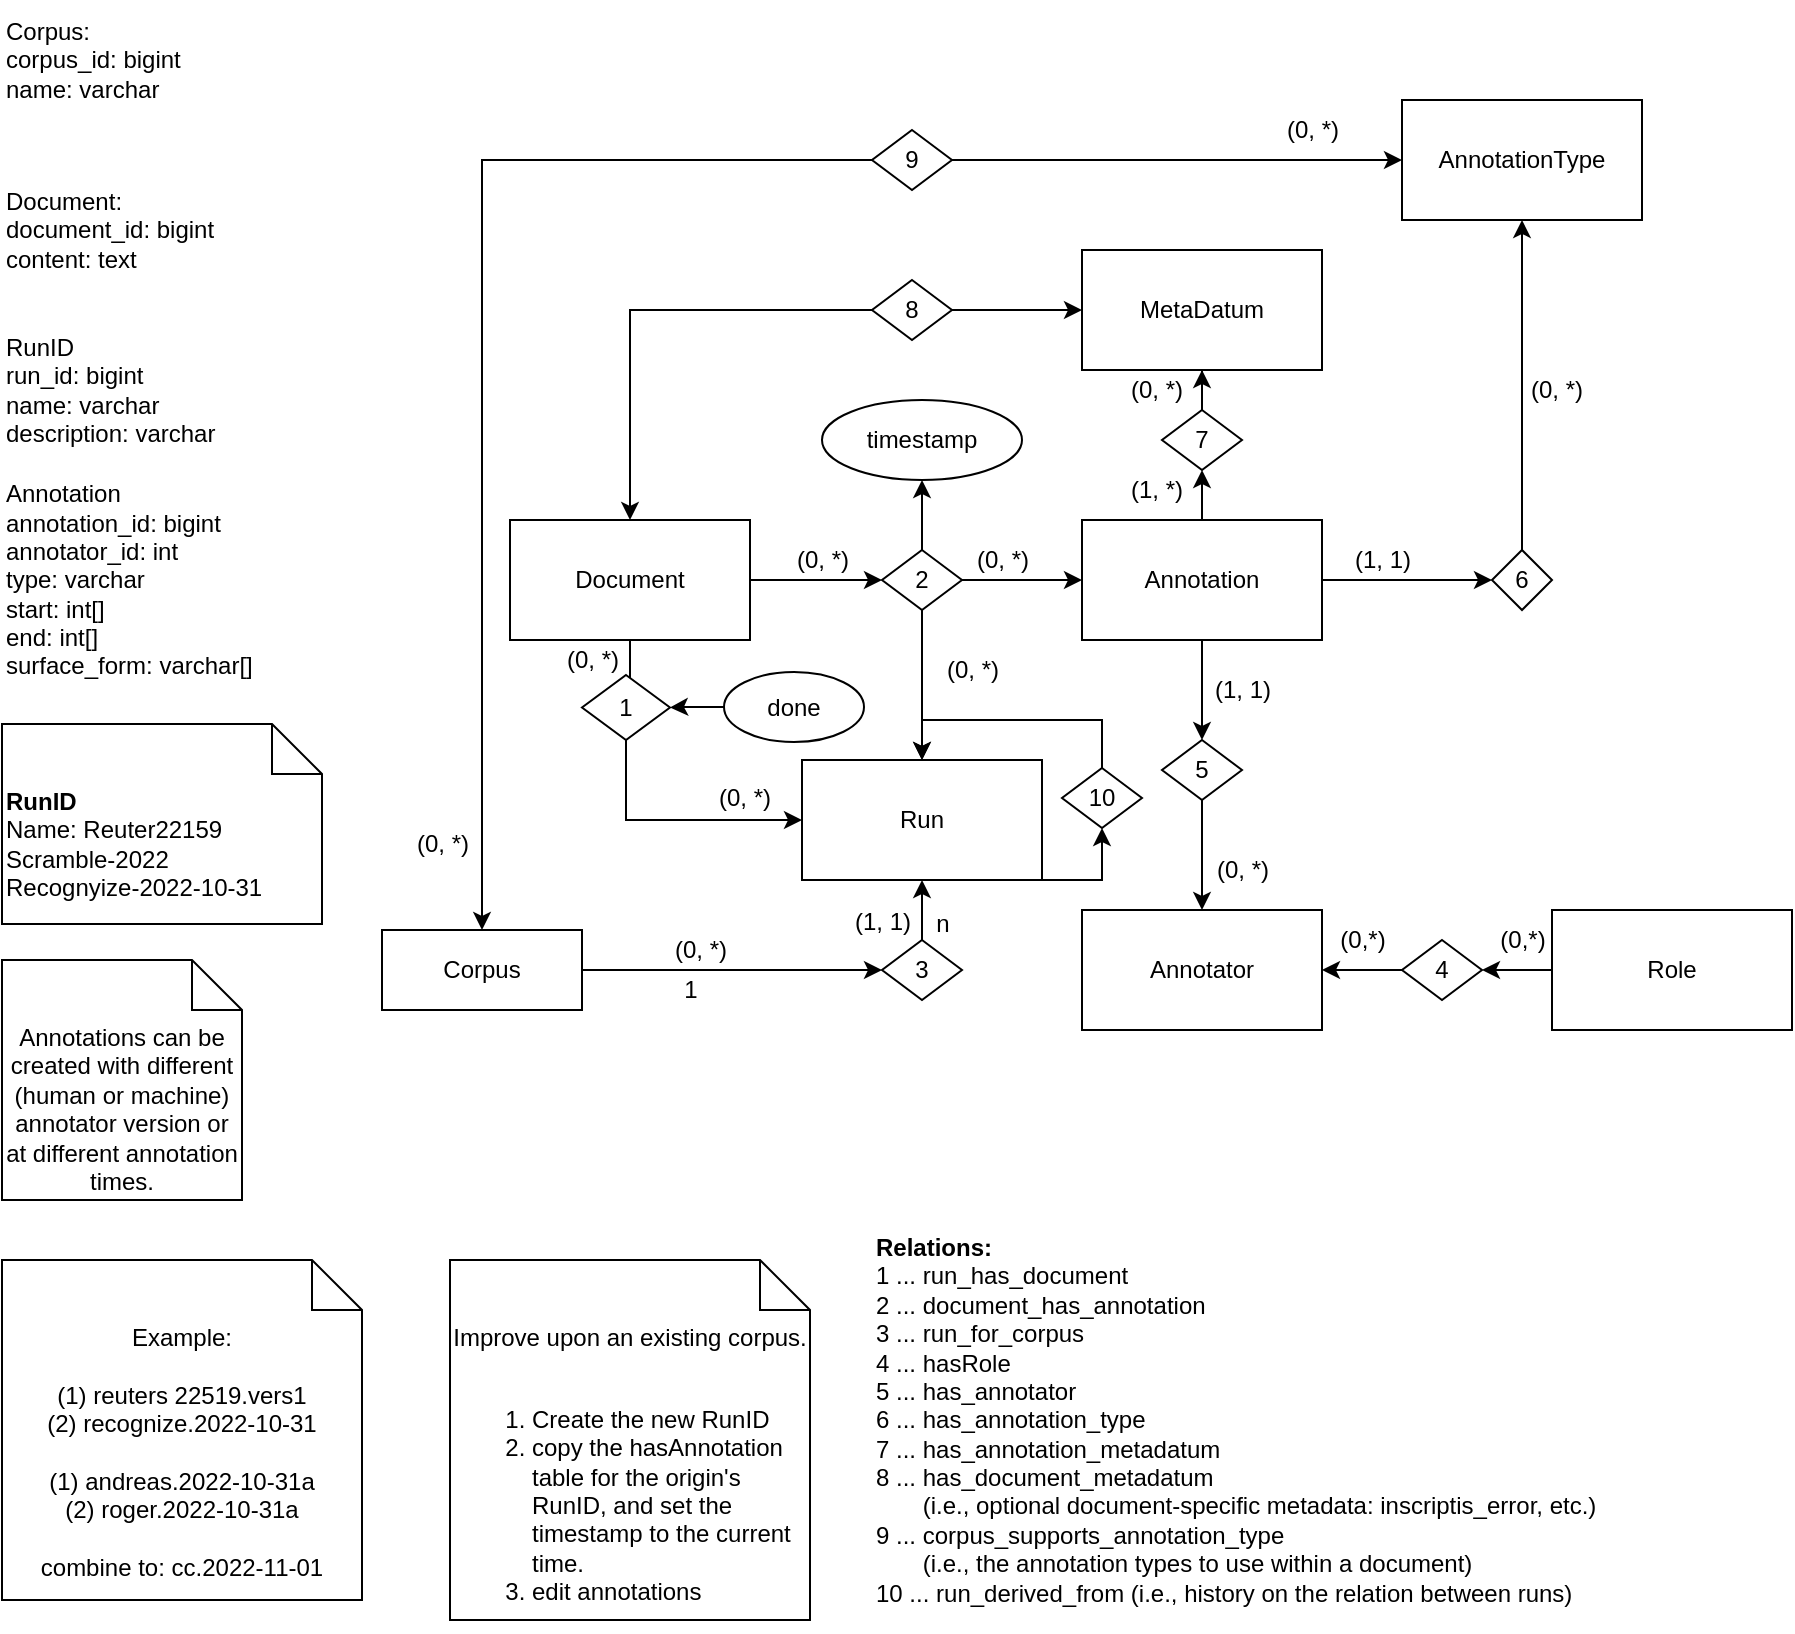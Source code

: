 <mxfile version="20.5.1" type="google"><diagram id="q8RkvbPcFkOebbNHtugP" name="ER"><mxGraphModel grid="1" page="1" gridSize="10" guides="1" tooltips="1" connect="1" arrows="1" fold="1" pageScale="1" pageWidth="827" pageHeight="1169" math="0" shadow="0"><root><mxCell id="0"/><mxCell id="1" parent="0"/><mxCell id="juf0sgVIauz24_Lu1e7S-22" style="edgeStyle=orthogonalEdgeStyle;rounded=0;orthogonalLoop=1;jettySize=auto;html=1;entryX=0;entryY=0.5;entryDx=0;entryDy=0;" edge="1" parent="1" source="hPLYDYC5pgLmwxKtNlWM-12" target="juf0sgVIauz24_Lu1e7S-21"><mxGeometry relative="1" as="geometry"/></mxCell><mxCell id="hPLYDYC5pgLmwxKtNlWM-12" value="Corpus&lt;br&gt;" style="whiteSpace=wrap;html=1;align=center;" vertex="1" parent="1"><mxGeometry x="200" y="625" width="100" height="40" as="geometry"/></mxCell><mxCell id="hPLYDYC5pgLmwxKtNlWM-18" value="" style="edgeStyle=orthogonalEdgeStyle;rounded=0;orthogonalLoop=1;jettySize=auto;html=1;" edge="1" parent="1" source="hPLYDYC5pgLmwxKtNlWM-15" target="hPLYDYC5pgLmwxKtNlWM-17"><mxGeometry relative="1" as="geometry"/></mxCell><mxCell id="juf0sgVIauz24_Lu1e7S-19" style="edgeStyle=orthogonalEdgeStyle;rounded=0;orthogonalLoop=1;jettySize=auto;html=1;entryX=0.5;entryY=0;entryDx=0;entryDy=0;" edge="1" parent="1" source="hPLYDYC5pgLmwxKtNlWM-15" target="juf0sgVIauz24_Lu1e7S-18"><mxGeometry relative="1" as="geometry"/></mxCell><mxCell id="hPLYDYC5pgLmwxKtNlWM-15" value="Document" style="whiteSpace=wrap;html=1;" vertex="1" parent="1"><mxGeometry x="264" y="420" width="120" height="60" as="geometry"/></mxCell><mxCell id="hPLYDYC5pgLmwxKtNlWM-20" value="" style="edgeStyle=orthogonalEdgeStyle;rounded=0;orthogonalLoop=1;jettySize=auto;html=1;" edge="1" parent="1" source="hPLYDYC5pgLmwxKtNlWM-17" target="hPLYDYC5pgLmwxKtNlWM-19"><mxGeometry relative="1" as="geometry"/></mxCell><mxCell id="hPLYDYC5pgLmwxKtNlWM-29" value="" style="edgeStyle=orthogonalEdgeStyle;rounded=0;orthogonalLoop=1;jettySize=auto;html=1;" edge="1" parent="1" source="hPLYDYC5pgLmwxKtNlWM-17" target="hPLYDYC5pgLmwxKtNlWM-28"><mxGeometry relative="1" as="geometry"/></mxCell><mxCell id="tPzeS2WBJ2XQtxz-5-4C-5" value="" style="edgeStyle=orthogonalEdgeStyle;rounded=0;orthogonalLoop=1;jettySize=auto;html=1;" edge="1" parent="1" source="hPLYDYC5pgLmwxKtNlWM-17" target="tPzeS2WBJ2XQtxz-5-4C-4"><mxGeometry relative="1" as="geometry"/></mxCell><mxCell id="hPLYDYC5pgLmwxKtNlWM-17" value="2" style="rhombus;whiteSpace=wrap;html=1;" vertex="1" parent="1"><mxGeometry x="450" y="435" width="40" height="30" as="geometry"/></mxCell><mxCell id="tPzeS2WBJ2XQtxz-5-4C-21" value="" style="edgeStyle=orthogonalEdgeStyle;rounded=0;orthogonalLoop=1;jettySize=auto;html=1;" edge="1" parent="1" source="hPLYDYC5pgLmwxKtNlWM-19" target="tPzeS2WBJ2XQtxz-5-4C-20"><mxGeometry relative="1" as="geometry"/></mxCell><mxCell id="tPzeS2WBJ2XQtxz-5-4C-27" value="" style="edgeStyle=orthogonalEdgeStyle;rounded=0;orthogonalLoop=1;jettySize=auto;html=1;" edge="1" parent="1" source="hPLYDYC5pgLmwxKtNlWM-19" target="tPzeS2WBJ2XQtxz-5-4C-26"><mxGeometry relative="1" as="geometry"/></mxCell><mxCell id="juf0sgVIauz24_Lu1e7S-26" style="edgeStyle=orthogonalEdgeStyle;rounded=0;orthogonalLoop=1;jettySize=auto;html=1;" edge="1" parent="1" source="hPLYDYC5pgLmwxKtNlWM-19" target="g6XYWSgbQnx5H3V0y-4p-10"><mxGeometry relative="1" as="geometry"/></mxCell><mxCell id="hPLYDYC5pgLmwxKtNlWM-19" value="Annotation" style="whiteSpace=wrap;html=1;" vertex="1" parent="1"><mxGeometry x="550" y="420" width="120" height="60" as="geometry"/></mxCell><mxCell id="hPLYDYC5pgLmwxKtNlWM-21" style="edgeStyle=orthogonalEdgeStyle;rounded=0;orthogonalLoop=1;jettySize=auto;html=1;exitX=0.5;exitY=1;exitDx=0;exitDy=0;" edge="1" parent="1" source="hPLYDYC5pgLmwxKtNlWM-19" target="hPLYDYC5pgLmwxKtNlWM-19"><mxGeometry relative="1" as="geometry"/></mxCell><mxCell id="hPLYDYC5pgLmwxKtNlWM-24" value="Corpus:&lt;br&gt;corpus_id: bigint&lt;br&gt;name: varchar" style="text;html=1;align=left;verticalAlign=middle;resizable=0;points=[];autosize=1;strokeColor=none;fillColor=none;" vertex="1" parent="1"><mxGeometry x="10" y="160" width="110" height="60" as="geometry"/></mxCell><mxCell id="hPLYDYC5pgLmwxKtNlWM-25" value="Document:&lt;br&gt;document_id: bigint&lt;br&gt;content: text" style="text;html=1;align=left;verticalAlign=middle;resizable=0;points=[];autosize=1;strokeColor=none;fillColor=none;" vertex="1" parent="1"><mxGeometry x="10" y="245" width="130" height="60" as="geometry"/></mxCell><mxCell id="juf0sgVIauz24_Lu1e7S-52" style="edgeStyle=orthogonalEdgeStyle;rounded=0;orthogonalLoop=1;jettySize=auto;html=1;entryX=0.5;entryY=1;entryDx=0;entryDy=0;exitX=1;exitY=1;exitDx=0;exitDy=0;" edge="1" parent="1" source="hPLYDYC5pgLmwxKtNlWM-28" target="juf0sgVIauz24_Lu1e7S-51"><mxGeometry relative="1" as="geometry"/></mxCell><mxCell id="hPLYDYC5pgLmwxKtNlWM-28" value="Run" style="whiteSpace=wrap;html=1;" vertex="1" parent="1"><mxGeometry x="410" y="540" width="120" height="60" as="geometry"/></mxCell><mxCell id="hPLYDYC5pgLmwxKtNlWM-30" value="RunID&lt;br&gt;run_id: bigint&lt;br&gt;name: varchar&lt;br&gt;description: varchar" style="text;html=1;align=left;verticalAlign=middle;resizable=0;points=[];autosize=1;strokeColor=none;fillColor=none;" vertex="1" parent="1"><mxGeometry x="10" y="320" width="130" height="70" as="geometry"/></mxCell><mxCell id="hPLYDYC5pgLmwxKtNlWM-31" value="Annotations can be created with different (human or machine) annotator version or at different annotation times." style="shape=note2;boundedLbl=1;whiteSpace=wrap;html=1;size=25;verticalAlign=top;align=center;" vertex="1" parent="1"><mxGeometry x="10" y="640" width="120" height="120" as="geometry"/></mxCell><mxCell id="hPLYDYC5pgLmwxKtNlWM-32" value="&lt;b&gt;Relations:&lt;/b&gt;&lt;br&gt;1 ... run_has_document&lt;br&gt;2 ... document_has_annotation&lt;br&gt;3 ... run_for_corpus&lt;br&gt;4 ... hasRole&lt;br&gt;5 ... has_annotator&lt;br&gt;6 ... has_annotation_type&lt;br&gt;7 ... has_annotation_metadatum&lt;br&gt;8 ... has_document_metadatum &lt;br&gt;&amp;nbsp; &amp;nbsp; &amp;nbsp; &amp;nbsp;(i.e., optional document-specific metadata: inscriptis_error, etc.)&lt;br&gt;9 ... corpus_supports_annotation_type &lt;br&gt;&amp;nbsp; &amp;nbsp; &amp;nbsp; &amp;nbsp;(i.e., the annotation types to use within a document)&lt;br&gt;10 ... run_derived_from (i.e., history on the relation between runs)" style="text;html=1;align=left;verticalAlign=middle;resizable=0;points=[];autosize=1;strokeColor=none;fillColor=none;" vertex="1" parent="1"><mxGeometry x="445" y="770" width="380" height="200" as="geometry"/></mxCell><mxCell id="hPLYDYC5pgLmwxKtNlWM-44" value="Annotation&lt;br&gt;annotation_id: bigint&lt;br&gt;annotator_id: int&lt;br&gt;type: varchar&lt;br&gt;start: int[]&lt;br&gt;end: int[]&lt;br&gt;surface_form: varchar[]" style="text;html=1;align=left;verticalAlign=middle;resizable=0;points=[];autosize=1;strokeColor=none;fillColor=none;" vertex="1" parent="1"><mxGeometry x="10" y="395" width="150" height="110" as="geometry"/></mxCell><mxCell id="g6XYWSgbQnx5H3V0y-4p-1" value="&lt;b&gt;RunID&lt;/b&gt;&lt;br&gt;Name: Reuter22159&lt;br&gt;Scramble-2022&lt;br&gt;Recognyize-2022-10-31" style="shape=note2;boundedLbl=1;whiteSpace=wrap;html=1;size=25;verticalAlign=top;align=left;" vertex="1" parent="1"><mxGeometry x="10" y="522" width="160" height="100" as="geometry"/></mxCell><mxCell id="g6XYWSgbQnx5H3V0y-4p-5" value="Annotator" style="whiteSpace=wrap;html=1;" vertex="1" parent="1"><mxGeometry x="550" y="615" width="120" height="60" as="geometry"/></mxCell><mxCell id="g6XYWSgbQnx5H3V0y-4p-12" value="" style="edgeStyle=orthogonalEdgeStyle;rounded=0;orthogonalLoop=1;jettySize=auto;html=1;" edge="1" parent="1" source="g6XYWSgbQnx5H3V0y-4p-10" target="g6XYWSgbQnx5H3V0y-4p-5"><mxGeometry relative="1" as="geometry"/></mxCell><mxCell id="g6XYWSgbQnx5H3V0y-4p-10" value="5" style="rhombus;whiteSpace=wrap;html=1;" vertex="1" parent="1"><mxGeometry x="590" y="530" width="40" height="30" as="geometry"/></mxCell><mxCell id="tPzeS2WBJ2XQtxz-5-4C-1" value="Example:&lt;br&gt;&lt;br&gt;(1) reuters 22519.vers1&lt;br&gt;(2) recognize.2022-10-31&lt;br&gt;&lt;br&gt;(1) andreas.2022-10-31a&lt;br&gt;(2) roger.2022-10-31a&lt;br&gt;&lt;br&gt;combine to: cc.2022-11-01" style="shape=note2;boundedLbl=1;whiteSpace=wrap;html=1;size=25;verticalAlign=top;align=center;" vertex="1" parent="1"><mxGeometry x="10" y="790" width="180" height="170" as="geometry"/></mxCell><mxCell id="tPzeS2WBJ2XQtxz-5-4C-2" value="Improve upon an existing corpus.&lt;br&gt;&lt;br&gt;&lt;ol&gt;&lt;li style=&quot;text-align: left;&quot;&gt;Create the new RunID&lt;/li&gt;&lt;li style=&quot;text-align: left;&quot;&gt;copy the hasAnnotation table for the origin's RunID, and set the timestamp to the current time.&lt;/li&gt;&lt;li style=&quot;text-align: left;&quot;&gt;edit annotations&lt;/li&gt;&lt;/ol&gt;" style="shape=note2;boundedLbl=1;whiteSpace=wrap;html=1;size=25;verticalAlign=top;align=center;" vertex="1" parent="1"><mxGeometry x="234" y="790" width="180" height="180" as="geometry"/></mxCell><mxCell id="tPzeS2WBJ2XQtxz-5-4C-4" value="timestamp" style="ellipse;whiteSpace=wrap;html=1;" vertex="1" parent="1"><mxGeometry x="420" y="360" width="100" height="40" as="geometry"/></mxCell><mxCell id="tPzeS2WBJ2XQtxz-5-4C-8" value="(0, *)" style="text;html=1;align=center;verticalAlign=middle;resizable=0;points=[];autosize=1;strokeColor=none;fillColor=none;" vertex="1" parent="1"><mxGeometry x="395" y="425" width="50" height="30" as="geometry"/></mxCell><mxCell id="tPzeS2WBJ2XQtxz-5-4C-9" value="(0, *)" style="text;html=1;align=center;verticalAlign=middle;resizable=0;points=[];autosize=1;strokeColor=none;fillColor=none;" vertex="1" parent="1"><mxGeometry x="485" y="425" width="50" height="30" as="geometry"/></mxCell><mxCell id="tPzeS2WBJ2XQtxz-5-4C-10" value="(0, *)" style="text;html=1;align=center;verticalAlign=middle;resizable=0;points=[];autosize=1;strokeColor=none;fillColor=none;" vertex="1" parent="1"><mxGeometry x="470" y="480" width="50" height="30" as="geometry"/></mxCell><mxCell id="tPzeS2WBJ2XQtxz-5-4C-12" value="(1, 1)" style="text;html=1;align=center;verticalAlign=middle;resizable=0;points=[];autosize=1;strokeColor=none;fillColor=none;" vertex="1" parent="1"><mxGeometry x="605" y="490" width="50" height="30" as="geometry"/></mxCell><mxCell id="tPzeS2WBJ2XQtxz-5-4C-19" value="AnnotationType" style="whiteSpace=wrap;html=1;" vertex="1" parent="1"><mxGeometry x="710" y="210" width="120" height="60" as="geometry"/></mxCell><mxCell id="tPzeS2WBJ2XQtxz-5-4C-22" value="" style="edgeStyle=orthogonalEdgeStyle;rounded=0;orthogonalLoop=1;jettySize=auto;html=1;" edge="1" parent="1" source="tPzeS2WBJ2XQtxz-5-4C-20" target="tPzeS2WBJ2XQtxz-5-4C-19"><mxGeometry relative="1" as="geometry"/></mxCell><mxCell id="tPzeS2WBJ2XQtxz-5-4C-20" value="6" style="rhombus;whiteSpace=wrap;html=1;" vertex="1" parent="1"><mxGeometry x="755" y="435" width="30" height="30" as="geometry"/></mxCell><mxCell id="tPzeS2WBJ2XQtxz-5-4C-24" value="(1, 1)" style="text;html=1;align=center;verticalAlign=middle;resizable=0;points=[];autosize=1;strokeColor=none;fillColor=none;" vertex="1" parent="1"><mxGeometry x="675" y="425" width="50" height="30" as="geometry"/></mxCell><mxCell id="tPzeS2WBJ2XQtxz-5-4C-25" value="(0, *)" style="text;html=1;align=center;verticalAlign=middle;resizable=0;points=[];autosize=1;strokeColor=none;fillColor=none;" vertex="1" parent="1"><mxGeometry x="762" y="340" width="50" height="30" as="geometry"/></mxCell><mxCell id="tPzeS2WBJ2XQtxz-5-4C-29" value="" style="edgeStyle=orthogonalEdgeStyle;rounded=0;orthogonalLoop=1;jettySize=auto;html=1;" edge="1" parent="1" source="tPzeS2WBJ2XQtxz-5-4C-26" target="tPzeS2WBJ2XQtxz-5-4C-28"><mxGeometry relative="1" as="geometry"/></mxCell><mxCell id="tPzeS2WBJ2XQtxz-5-4C-26" value="7" style="rhombus;whiteSpace=wrap;html=1;" vertex="1" parent="1"><mxGeometry x="590" y="365" width="40" height="30" as="geometry"/></mxCell><mxCell id="tPzeS2WBJ2XQtxz-5-4C-28" value="MetaDatum" style="whiteSpace=wrap;html=1;" vertex="1" parent="1"><mxGeometry x="550" y="285" width="120" height="60" as="geometry"/></mxCell><mxCell id="tPzeS2WBJ2XQtxz-5-4C-30" value="(0, *)" style="text;html=1;align=center;verticalAlign=middle;resizable=0;points=[];autosize=1;strokeColor=none;fillColor=none;" vertex="1" parent="1"><mxGeometry x="562" y="340" width="50" height="30" as="geometry"/></mxCell><mxCell id="tPzeS2WBJ2XQtxz-5-4C-31" value="(1, *)" style="text;html=1;align=center;verticalAlign=middle;resizable=0;points=[];autosize=1;strokeColor=none;fillColor=none;" vertex="1" parent="1"><mxGeometry x="562" y="390" width="50" height="30" as="geometry"/></mxCell><mxCell id="juf0sgVIauz24_Lu1e7S-11" style="edgeStyle=orthogonalEdgeStyle;rounded=0;orthogonalLoop=1;jettySize=auto;html=1;exitX=1;exitY=0.5;exitDx=0;exitDy=0;entryX=0;entryY=0.5;entryDx=0;entryDy=0;" edge="1" parent="1" source="juf0sgVIauz24_Lu1e7S-9" target="tPzeS2WBJ2XQtxz-5-4C-28"><mxGeometry relative="1" as="geometry"/></mxCell><mxCell id="juf0sgVIauz24_Lu1e7S-12" style="edgeStyle=orthogonalEdgeStyle;rounded=0;orthogonalLoop=1;jettySize=auto;html=1;entryX=0.5;entryY=0;entryDx=0;entryDy=0;" edge="1" parent="1" source="juf0sgVIauz24_Lu1e7S-9" target="hPLYDYC5pgLmwxKtNlWM-15"><mxGeometry relative="1" as="geometry"/></mxCell><mxCell id="juf0sgVIauz24_Lu1e7S-9" value="8" style="rhombus;whiteSpace=wrap;html=1;" vertex="1" parent="1"><mxGeometry x="445" y="300" width="40" height="30" as="geometry"/></mxCell><mxCell id="juf0sgVIauz24_Lu1e7S-14" style="edgeStyle=orthogonalEdgeStyle;rounded=0;orthogonalLoop=1;jettySize=auto;html=1;entryX=0;entryY=0.5;entryDx=0;entryDy=0;" edge="1" parent="1" source="juf0sgVIauz24_Lu1e7S-13" target="tPzeS2WBJ2XQtxz-5-4C-19"><mxGeometry relative="1" as="geometry"/></mxCell><mxCell id="juf0sgVIauz24_Lu1e7S-15" style="edgeStyle=orthogonalEdgeStyle;rounded=0;orthogonalLoop=1;jettySize=auto;html=1;" edge="1" parent="1" source="juf0sgVIauz24_Lu1e7S-13" target="hPLYDYC5pgLmwxKtNlWM-12"><mxGeometry relative="1" as="geometry"/></mxCell><mxCell id="juf0sgVIauz24_Lu1e7S-13" value="9" style="rhombus;whiteSpace=wrap;html=1;" vertex="1" parent="1"><mxGeometry x="445" y="225" width="40" height="30" as="geometry"/></mxCell><mxCell id="juf0sgVIauz24_Lu1e7S-20" style="edgeStyle=orthogonalEdgeStyle;rounded=0;orthogonalLoop=1;jettySize=auto;html=1;entryX=0;entryY=0.5;entryDx=0;entryDy=0;exitX=0.5;exitY=1;exitDx=0;exitDy=0;" edge="1" parent="1" source="juf0sgVIauz24_Lu1e7S-18" target="hPLYDYC5pgLmwxKtNlWM-28"><mxGeometry relative="1" as="geometry"/></mxCell><mxCell id="juf0sgVIauz24_Lu1e7S-18" value="1" style="rhombus;whiteSpace=wrap;html=1;" vertex="1" parent="1"><mxGeometry x="300" y="497.5" width="44" height="32.5" as="geometry"/></mxCell><mxCell id="juf0sgVIauz24_Lu1e7S-23" value="" style="edgeStyle=orthogonalEdgeStyle;rounded=0;orthogonalLoop=1;jettySize=auto;html=1;" edge="1" parent="1" source="juf0sgVIauz24_Lu1e7S-21" target="hPLYDYC5pgLmwxKtNlWM-28"><mxGeometry relative="1" as="geometry"/></mxCell><mxCell id="juf0sgVIauz24_Lu1e7S-21" value="3" style="rhombus;whiteSpace=wrap;html=1;" vertex="1" parent="1"><mxGeometry x="450" y="630" width="40" height="30" as="geometry"/></mxCell><mxCell id="juf0sgVIauz24_Lu1e7S-32" value="" style="edgeStyle=orthogonalEdgeStyle;rounded=0;orthogonalLoop=1;jettySize=auto;html=1;" edge="1" parent="1" source="juf0sgVIauz24_Lu1e7S-24" target="juf0sgVIauz24_Lu1e7S-29"><mxGeometry relative="1" as="geometry"/></mxCell><mxCell id="juf0sgVIauz24_Lu1e7S-24" value="Role" style="whiteSpace=wrap;html=1;" vertex="1" parent="1"><mxGeometry x="785" y="615" width="120" height="60" as="geometry"/></mxCell><mxCell id="juf0sgVIauz24_Lu1e7S-27" value="(0, *)" style="text;html=1;align=center;verticalAlign=middle;resizable=0;points=[];autosize=1;strokeColor=none;fillColor=none;" vertex="1" parent="1"><mxGeometry x="605" y="580" width="50" height="30" as="geometry"/></mxCell><mxCell id="juf0sgVIauz24_Lu1e7S-31" value="" style="edgeStyle=orthogonalEdgeStyle;rounded=0;orthogonalLoop=1;jettySize=auto;html=1;entryX=1;entryY=0.5;entryDx=0;entryDy=0;" edge="1" parent="1" source="juf0sgVIauz24_Lu1e7S-29" target="g6XYWSgbQnx5H3V0y-4p-5"><mxGeometry relative="1" as="geometry"/></mxCell><mxCell id="juf0sgVIauz24_Lu1e7S-29" value="4" style="rhombus;whiteSpace=wrap;html=1;" vertex="1" parent="1"><mxGeometry x="710" y="630" width="40" height="30" as="geometry"/></mxCell><mxCell id="juf0sgVIauz24_Lu1e7S-35" value="(0, *)" style="text;html=1;align=center;verticalAlign=middle;resizable=0;points=[];autosize=1;strokeColor=none;fillColor=none;" vertex="1" parent="1"><mxGeometry x="334" y="620" width="50" height="30" as="geometry"/></mxCell><mxCell id="juf0sgVIauz24_Lu1e7S-36" value="(1, 1)" style="text;html=1;align=center;verticalAlign=middle;resizable=0;points=[];autosize=1;strokeColor=none;fillColor=none;" vertex="1" parent="1"><mxGeometry x="425" y="606" width="50" height="30" as="geometry"/></mxCell><mxCell id="juf0sgVIauz24_Lu1e7S-38" value="1" style="text;html=1;align=center;verticalAlign=middle;resizable=0;points=[];autosize=1;strokeColor=none;fillColor=none;" vertex="1" parent="1"><mxGeometry x="339" y="640" width="30" height="30" as="geometry"/></mxCell><mxCell id="juf0sgVIauz24_Lu1e7S-40" value="n" style="text;html=1;align=center;verticalAlign=middle;resizable=0;points=[];autosize=1;strokeColor=none;fillColor=none;" vertex="1" parent="1"><mxGeometry x="465" y="607" width="30" height="30" as="geometry"/></mxCell><mxCell id="juf0sgVIauz24_Lu1e7S-42" style="edgeStyle=orthogonalEdgeStyle;rounded=0;orthogonalLoop=1;jettySize=auto;html=1;entryX=1;entryY=0.5;entryDx=0;entryDy=0;" edge="1" parent="1" source="juf0sgVIauz24_Lu1e7S-41" target="juf0sgVIauz24_Lu1e7S-18"><mxGeometry relative="1" as="geometry"/></mxCell><mxCell id="juf0sgVIauz24_Lu1e7S-41" value="done" style="ellipse;whiteSpace=wrap;html=1;" vertex="1" parent="1"><mxGeometry x="371" y="496" width="70" height="35" as="geometry"/></mxCell><mxCell id="juf0sgVIauz24_Lu1e7S-44" value="(0, *)" style="text;html=1;align=center;verticalAlign=middle;resizable=0;points=[];autosize=1;strokeColor=none;fillColor=none;" vertex="1" parent="1"><mxGeometry x="280" y="475" width="50" height="30" as="geometry"/></mxCell><mxCell id="juf0sgVIauz24_Lu1e7S-45" value="(0, *)" style="text;html=1;align=center;verticalAlign=middle;resizable=0;points=[];autosize=1;strokeColor=none;fillColor=none;" vertex="1" parent="1"><mxGeometry x="356" y="544" width="50" height="30" as="geometry"/></mxCell><mxCell id="juf0sgVIauz24_Lu1e7S-47" value="(0, *)" style="text;html=1;align=center;verticalAlign=middle;resizable=0;points=[];autosize=1;strokeColor=none;fillColor=none;" vertex="1" parent="1"><mxGeometry x="205" y="567" width="50" height="30" as="geometry"/></mxCell><mxCell id="juf0sgVIauz24_Lu1e7S-48" value="(0, *)" style="text;html=1;align=center;verticalAlign=middle;resizable=0;points=[];autosize=1;strokeColor=none;fillColor=none;" vertex="1" parent="1"><mxGeometry x="640" y="210" width="50" height="30" as="geometry"/></mxCell><mxCell id="juf0sgVIauz24_Lu1e7S-49" value="(0,*)" style="text;html=1;align=center;verticalAlign=middle;resizable=0;points=[];autosize=1;strokeColor=none;fillColor=none;" vertex="1" parent="1"><mxGeometry x="665" y="615" width="50" height="30" as="geometry"/></mxCell><mxCell id="juf0sgVIauz24_Lu1e7S-50" value="(0,*)" style="text;html=1;align=center;verticalAlign=middle;resizable=0;points=[];autosize=1;strokeColor=none;fillColor=none;" vertex="1" parent="1"><mxGeometry x="745" y="615" width="50" height="30" as="geometry"/></mxCell><mxCell id="juf0sgVIauz24_Lu1e7S-56" style="edgeStyle=orthogonalEdgeStyle;rounded=0;orthogonalLoop=1;jettySize=auto;html=1;entryX=0.5;entryY=0;entryDx=0;entryDy=0;" edge="1" parent="1" source="juf0sgVIauz24_Lu1e7S-51" target="hPLYDYC5pgLmwxKtNlWM-28"><mxGeometry relative="1" as="geometry"><Array as="points"><mxPoint x="560" y="520"/><mxPoint x="470" y="520"/></Array></mxGeometry></mxCell><mxCell id="juf0sgVIauz24_Lu1e7S-51" value="10" style="rhombus;whiteSpace=wrap;html=1;" vertex="1" parent="1"><mxGeometry x="540" y="544" width="40" height="30" as="geometry"/></mxCell></root></mxGraphModel></diagram></mxfile>